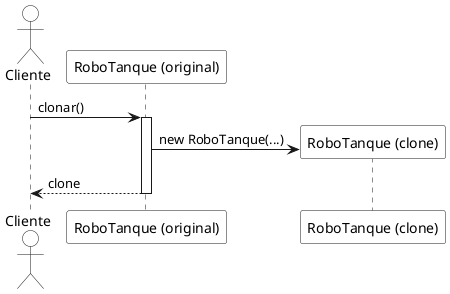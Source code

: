 @startuml
skinparam ActorBackgroundColor white
skinparam participantBackgroundColor white

actor Cliente as cliente
participant "RoboTanque (original)" as original
participant "RoboTanque (clone)" as clone

cliente -> original ++: clonar()
	original -> clone **: new RoboTanque(...)
return clone
@enduml